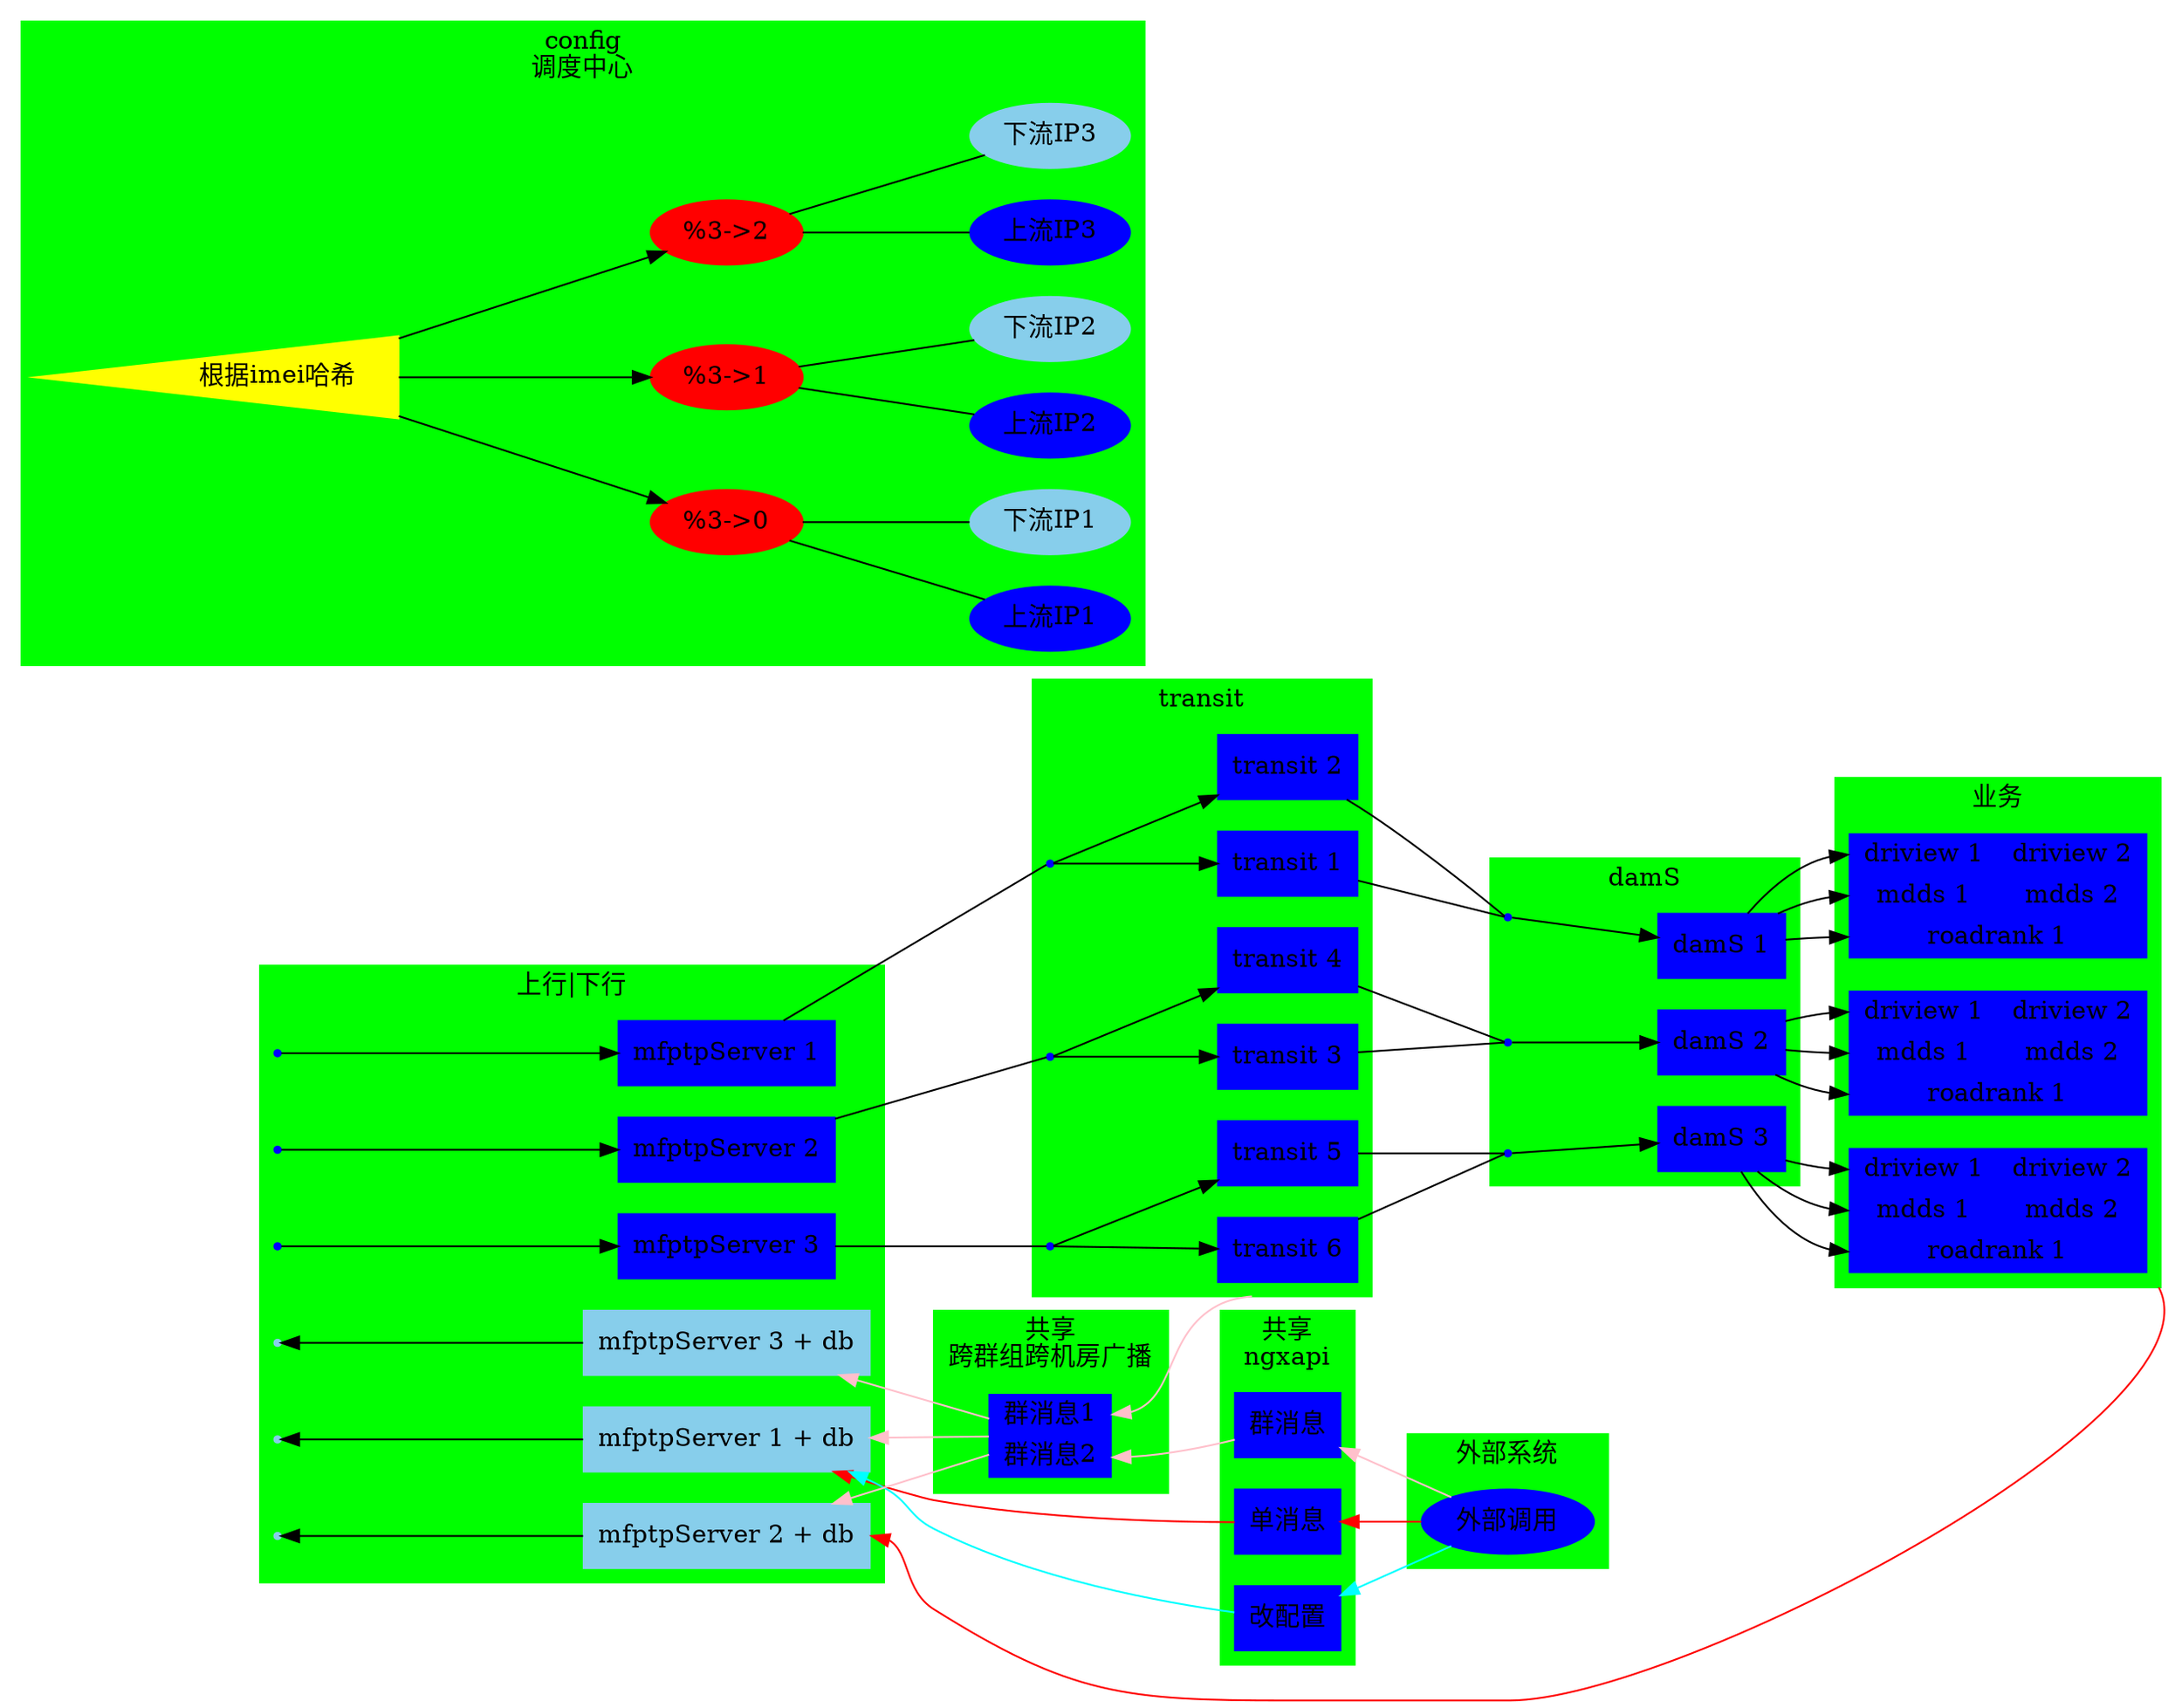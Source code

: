 digraph G {
	rankdir = LR;
	compound = true;

	subgraph cluster9 {
		node [style=filled, color=blue];
		style = filled;
		color = green;
		label = "外部系统";
		/*外部接口*/
		other [label="外部调用"];
	}
	/******************************************************************************/
	subgraph cluster2 {
		node [shape=box, style=filled, color=blue];
		style = filled;
		color = green;
		label = "共享\nngxapi";
		/*ngxapi*/
		ngxapi1 [label="单消息"];
		ngxapi2 [label="群消息"];
		ngxapi3 [label="改配置"];
		ngxapi3 -> other [dir=back, color=cyan];
		ngxapi2 -> other [dir=back, color=pink];
		ngxapi1 -> other [dir=back, color=red];
	}
	subgraph cluster8 {
		node [shape=record, style=filled, color=blue];
		style = filled;
		color = green;
		label = "共享\n跨群组跨机房广播";
		/*群消息*/
		whole_msg [label="<g1> 群消息 1|<g2> 群消息 2"];
	}


	/******************************************************************************/
	subgraph cluster1 {
		node [shape=box, style=filled, color=blue];
		style = filled;
		color = green;
		label = "上行|下行";
		/*上行*/
		p_u1_1 [shape=point];
		p_u1_2 [shape=point];
		p_u1_3 [shape=point];
		mf_u1_1 [label="mfptpServer 1"];
		mf_u1_2 [label="mfptpServer 2"];
		mf_u1_3 [label="mfptpServer 3"];
		p_u1_1 -> mf_u1_1;
		p_u1_2 -> mf_u1_2;
		p_u1_3 -> mf_u1_3;
		/*下行*/
		node [shape=box, style=filled, color=skyblue];
		p_d1_1 [shape=point];
		p_d1_2 [shape=point];
		p_d1_3 [shape=point];
		mf_d1_1 [label="mfptpServer 1 + db"];
		mf_d1_2 [label="mfptpServer 2 + db"];
		mf_d1_3 [label="mfptpServer 3 + db"];
		p_d1_1 -> mf_d1_1 [dir=back];
		p_d1_2 -> mf_d1_2 [dir=back];
		p_d1_3 -> mf_d1_3 [dir=back];
	}
	subgraph cluster5 {
		node [shape=box, style=filled, color=blue];
		style = filled;
		color = green;
		label = "transit";
		/*transit*/
		transit1 [label="transit 1"];
		transit2 [label="transit 2"];
		transit3 [label="transit 3"];
		transit4 [label="transit 4"];
		transit5 [label="transit 5"];
		transit6 [label="transit 6"];
		p_transit_1 [shape=point];
		p_transit_2 [shape=point];
		p_transit_3 [shape=point];
		p_transit_1 -> transit1;
		p_transit_1 -> transit2;
		p_transit_2 -> transit3;
		p_transit_2 -> transit4;
		p_transit_3 -> transit5;
		p_transit_3 -> transit6;

		mf_u1_1 -> p_transit_1 [dir=none];
		mf_u1_2 -> p_transit_2 [dir=none];
		mf_u1_3 -> p_transit_3 [dir=none];
	}
	subgraph cluster3 {
		node [shape=box, style=filled, color=blue];
		style = filled;
		color = green;
		label = "damS";
		/*damS*/
		dams1 [label="damS 1"];
		dams2 [label="damS 2"];
		dams3 [label="damS 3"];
		p_dams_1 [shape=point];
		p_dams_2 [shape=point];
		p_dams_3 [shape=point];
		transit1 -> p_dams_1 [dir=none];
		transit2 -> p_dams_1 [dir=none];
		transit3 -> p_dams_2 [dir=none];
		transit4 -> p_dams_2 [dir=none];
		transit5 -> p_dams_3 [dir=none];
		transit6 -> p_dams_3 [dir=none];

		p_dams_1 -> dams1;
		p_dams_2 -> dams2;
		p_dams_3 -> dams3;
	}
	subgraph cluster4 {
		node [shape=record, style=filled, color=blue];
		style = filled;
		color = green;
		label = "业务";
		/*driview|mdds|roadrank*/
		dmr1 [label="{<d1> driview 1|<d2> driview 2}|{<m1> mdds 1|<m2> mdds 2}|{<r1> roadrank 1}"];
		dmr2 [label="{<d1> driview 1|<d2> driview 2}|{<m1> mdds 1|<m2> mdds 2}|{<r1> roadrank 1}"];
		dmr3 [label="{<d1> driview 1|<d2> driview 2}|{<m1> mdds 1|<m2> mdds 2}|{<r1> roadrank 1}"];
		dams1 -> dmr1:d1;
		dams1 -> dmr1:m1;
		dams1 -> dmr1:r1;
		dams2 -> dmr2:d1;
		dams2 -> dmr2:m1;
		dams2 -> dmr2:r1;
		dams3 -> dmr3:d1;
		dams3 -> dmr3:m1;
		dams3 -> dmr3:r1;
	}




	/******************************************************************************/
	subgraph cluster0 {
		node [style=filled,color=red];
		style = filled;
		color = green;
		label = "config\n调度中心";
		/*config*/
		g1 [label="根据imei哈希", color=yellow, shape=polygon, sides=3, orientation=90];
		h1 [label="%3->0"];
		h2 [label="%3->1"];
		h3 [label="%3->2"];
		g1 -> h1;
		g1 -> h2;
		g1 -> h3;
		/*h1*/
		u1 [label="上流IP1", color=blue];
		d1 [label="下流IP1", color=skyblue];
		h1 -> u1 [dir = none];
		h1 -> d1 [dir = none];
		/*h2*/
		u2 [label="上流IP2", color=blue];
		d2 [label="下流IP2", color=skyblue];
		h2 -> u2 [dir = none];
		h2 -> d2 [dir = none];
		/*h3*/
		u3 [label="上流IP3", color=blue];
		d3 [label="下流IP3", color=skyblue];
		h3 -> u3 [dir = none];
		h3 -> d3 [dir = none];
	}
	mf_d1_2:e -> dmr3:se [lhead=cluster4, color=red, dir=back];
	whole_msg:g2 -> ngxapi2 [color=pink, dir=back];
	whole_msg:g1:e -> transit6:se [lhead=cluster5, color=pink, dir=back];
	mf_d1_1 -> ngxapi3 [color=cyan, dir=back, fontcolor=cyan];
	mf_d1_1 -> whole_msg [color=pink, dir=back];
	mf_d1_2 -> whole_msg [color=pink, dir=back];
	mf_d1_3 -> whole_msg [color=pink, dir=back];
	mf_d1_1 -> ngxapi1 [color=red, dir=back];
}
